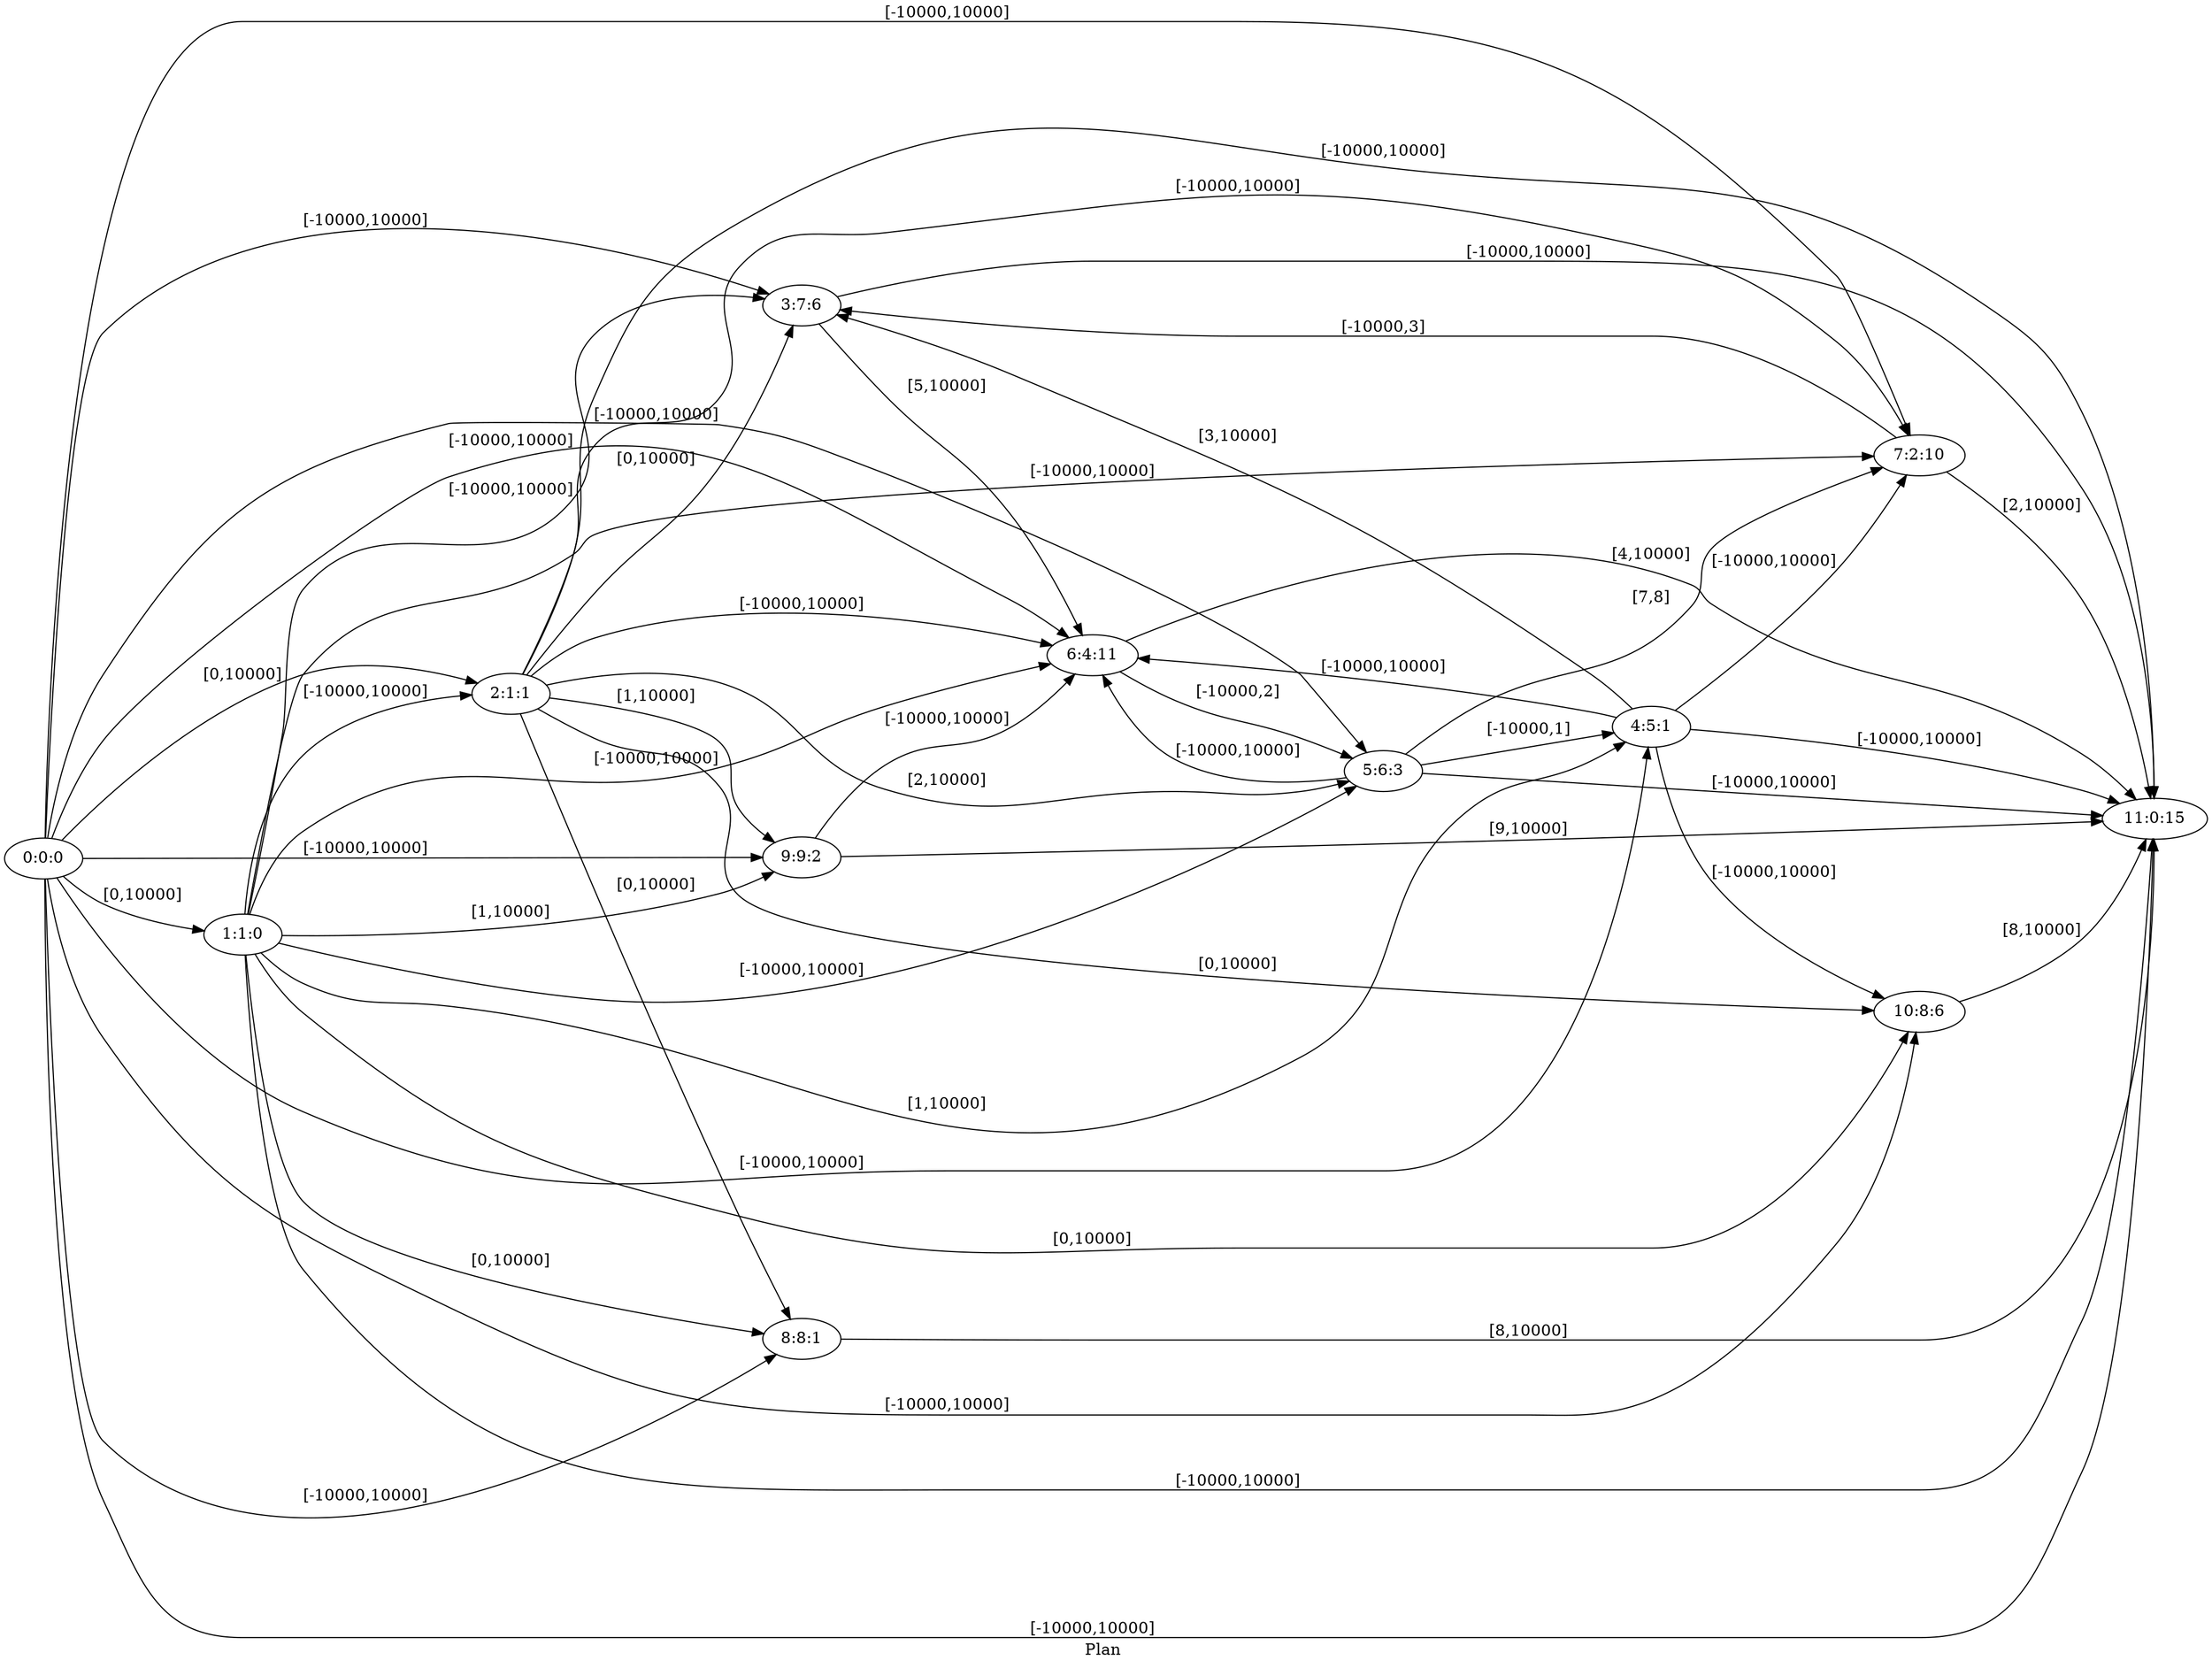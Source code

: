digraph G {
 rankdir = LR;
 nodesep = .45; 
 size = 30;
label="Plan ";
 fldt = 1.08318;
"0:0:0"->"1:1:0"[ label = "[0,10000]"];
"0:0:0"->"2:1:1"[ label = "[0,10000]"];
"0:0:0"->"3:7:6"[ label = "[-10000,10000]"];
"0:0:0"->"4:5:1"[ label = "[-10000,10000]"];
"0:0:0"->"5:6:3"[ label = "[-10000,10000]"];
"0:0:0"->"6:4:11"[ label = "[-10000,10000]"];
"0:0:0"->"7:2:10"[ label = "[-10000,10000]"];
"0:0:0"->"8:8:1"[ label = "[-10000,10000]"];
"0:0:0"->"9:9:2"[ label = "[-10000,10000]"];
"0:0:0"->"10:8:6"[ label = "[-10000,10000]"];
"0:0:0"->"11:0:15"[ label = "[-10000,10000]"];
"1:1:0"->"2:1:1"[ label = "[-10000,10000]"];
"1:1:0"->"3:7:6"[ label = "[-10000,10000]"];
"1:1:0"->"4:5:1"[ label = "[1,10000]"];
"1:1:0"->"5:6:3"[ label = "[-10000,10000]"];
"1:1:0"->"6:4:11"[ label = "[-10000,10000]"];
"1:1:0"->"7:2:10"[ label = "[-10000,10000]"];
"1:1:0"->"8:8:1"[ label = "[0,10000]"];
"1:1:0"->"9:9:2"[ label = "[1,10000]"];
"1:1:0"->"10:8:6"[ label = "[0,10000]"];
"1:1:0"->"11:0:15"[ label = "[-10000,10000]"];
"2:1:1"->"3:7:6"[ label = "[0,10000]"];
"2:1:1"->"5:6:3"[ label = "[2,10000]"];
"2:1:1"->"6:4:11"[ label = "[-10000,10000]"];
"2:1:1"->"7:2:10"[ label = "[-10000,10000]"];
"2:1:1"->"8:8:1"[ label = "[0,10000]"];
"2:1:1"->"9:9:2"[ label = "[1,10000]"];
"2:1:1"->"10:8:6"[ label = "[0,10000]"];
"2:1:1"->"11:0:15"[ label = "[-10000,10000]"];
"3:7:6"->"6:4:11"[ label = "[5,10000]"];
"3:7:6"->"11:0:15"[ label = "[-10000,10000]"];
"4:5:1"->"3:7:6"[ label = "[3,10000]"];
"4:5:1"->"6:4:11"[ label = "[-10000,10000]"];
"4:5:1"->"7:2:10"[ label = "[-10000,10000]"];
"4:5:1"->"10:8:6"[ label = "[-10000,10000]"];
"4:5:1"->"11:0:15"[ label = "[-10000,10000]"];
"5:6:3"->"4:5:1"[ label = "[-10000,1]"];
"5:6:3"->"6:4:11"[ label = "[-10000,10000]"];
"5:6:3"->"7:2:10"[ label = "[7,8]"];
"5:6:3"->"11:0:15"[ label = "[-10000,10000]"];
"6:4:11"->"5:6:3"[ label = "[-10000,2]"];
"6:4:11"->"11:0:15"[ label = "[4,10000]"];
"7:2:10"->"3:7:6"[ label = "[-10000,3]"];
"7:2:10"->"11:0:15"[ label = "[2,10000]"];
"8:8:1"->"11:0:15"[ label = "[8,10000]"];
"9:9:2"->"6:4:11"[ label = "[-10000,10000]"];
"9:9:2"->"11:0:15"[ label = "[9,10000]"];
"10:8:6"->"11:0:15"[ label = "[8,10000]"];
}
